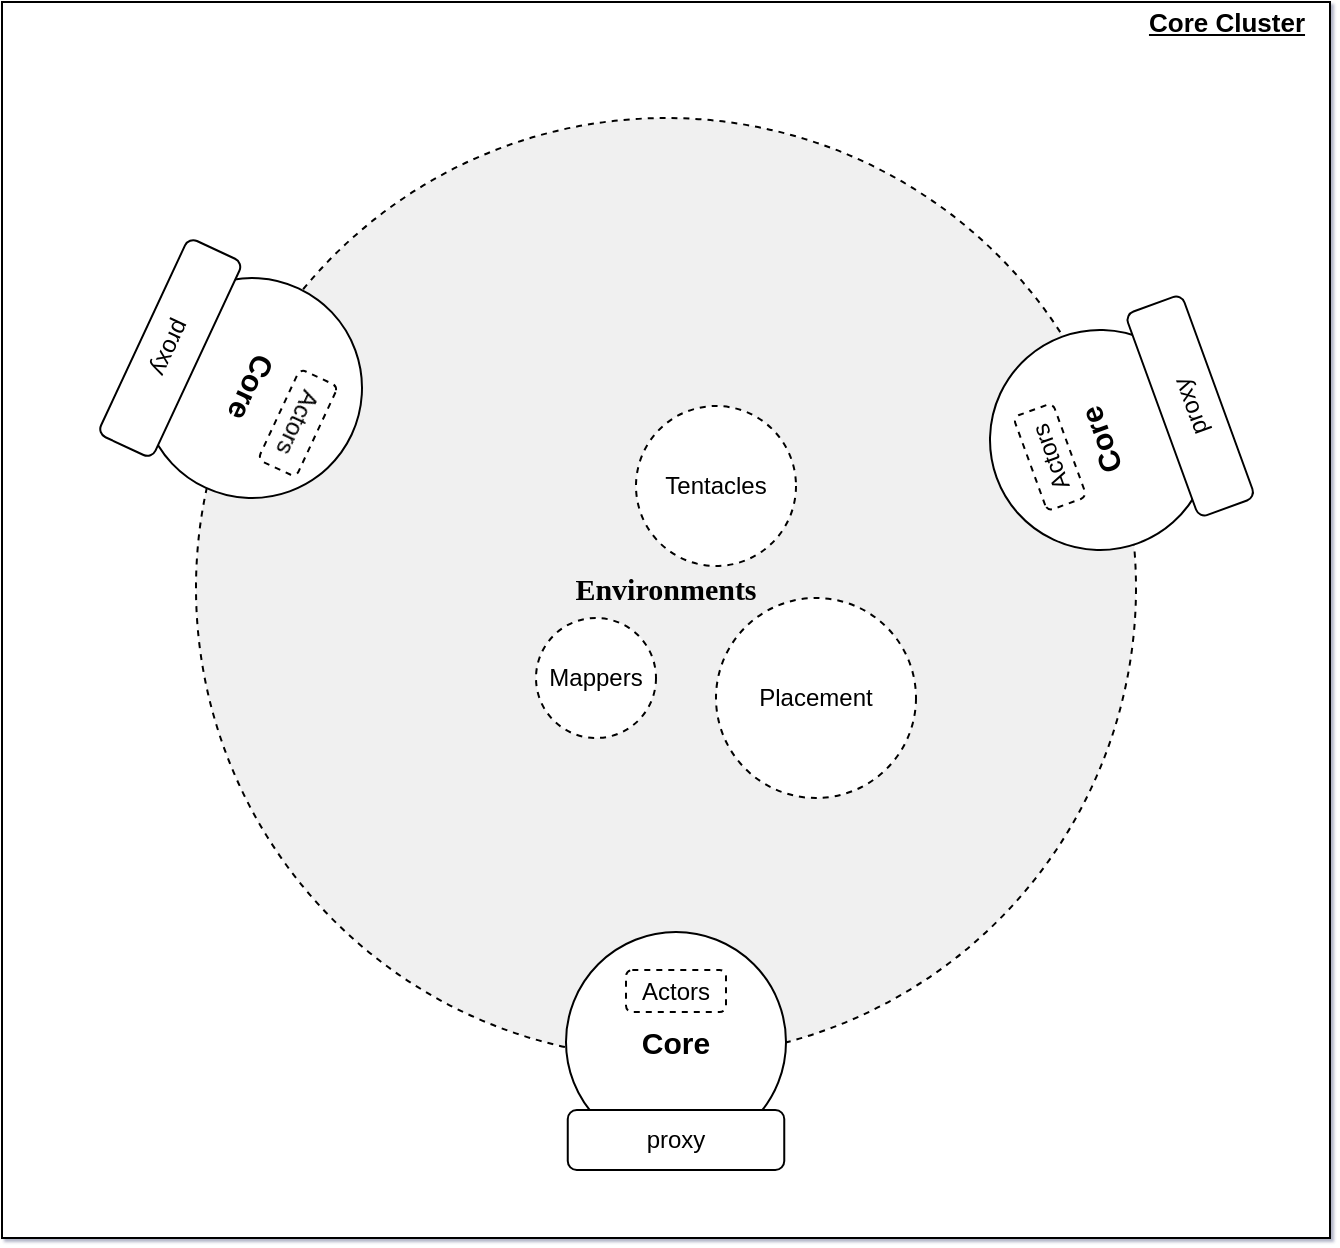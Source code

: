 <mxfile>
    <diagram id="zLo-goX1pcKXRP1L5zoE" name="Page-1">
        <mxGraphModel dx="1168" dy="476" grid="0" gridSize="10" guides="1" tooltips="1" connect="1" arrows="1" fold="1" page="1" pageScale="1" pageWidth="2339" pageHeight="3300" background="#ffffff" math="0" shadow="1">
            <root>
                <mxCell id="0"/>
                <mxCell id="1" parent="0"/>
                <mxCell id="19" value="" style="rounded=0;whiteSpace=wrap;html=1;strokeColor=#000000;fillColor=#FFFFFF;" vertex="1" parent="1">
                    <mxGeometry x="622" y="327" width="664" height="618" as="geometry"/>
                </mxCell>
                <mxCell id="2" value="&lt;pre&gt;&lt;b&gt;&lt;font style=&quot;font-size: 15px&quot; color=&quot;#000000&quot; face=&quot;Verdana&quot;&gt;Environments&lt;/font&gt;&lt;/b&gt;&lt;/pre&gt;" style="ellipse;whiteSpace=wrap;html=1;aspect=fixed;fillColor=#F0F0F0;strokeColor=#000000;dashed=1;" vertex="1" parent="1">
                    <mxGeometry x="719" y="385" width="470" height="470" as="geometry"/>
                </mxCell>
                <mxCell id="4" value="&lt;font color=&quot;#000000&quot;&gt;Tentacles&lt;/font&gt;" style="ellipse;whiteSpace=wrap;html=1;aspect=fixed;dashed=1;strokeColor=#000000;fillColor=#FFFFFF;" vertex="1" parent="1">
                    <mxGeometry x="939" y="529" width="80" height="80" as="geometry"/>
                </mxCell>
                <mxCell id="5" value="&lt;font color=&quot;#000000&quot;&gt;Mappers&lt;/font&gt;" style="ellipse;whiteSpace=wrap;html=1;aspect=fixed;dashed=1;strokeColor=#000000;fillColor=#FFFFFF;" vertex="1" parent="1">
                    <mxGeometry x="889" y="635" width="60" height="60" as="geometry"/>
                </mxCell>
                <mxCell id="8" value="&lt;font color=&quot;#000000&quot;&gt;Placement&lt;/font&gt;" style="ellipse;whiteSpace=wrap;html=1;aspect=fixed;dashed=1;strokeColor=#000000;fillColor=#FFFFFF;" vertex="1" parent="1">
                    <mxGeometry x="979" y="625" width="100" height="100" as="geometry"/>
                </mxCell>
                <mxCell id="20" value="&lt;font color=&quot;#000000&quot; size=&quot;1&quot;&gt;&lt;b style=&quot;font-size: 13px&quot;&gt;&lt;u&gt;Core Cluster&lt;/u&gt;&lt;/b&gt;&lt;/font&gt;" style="text;html=1;align=center;verticalAlign=middle;resizable=0;points=[];autosize=1;strokeColor=none;" vertex="1" parent="1">
                    <mxGeometry x="1189" y="327" width="90" height="20" as="geometry"/>
                </mxCell>
                <mxCell id="24" value="" style="group" vertex="1" connectable="0" parent="1">
                    <mxGeometry x="904" y="792" width="110" height="119" as="geometry"/>
                </mxCell>
                <mxCell id="7" value="&lt;font color=&quot;#000000&quot; size=&quot;1&quot;&gt;&lt;b style=&quot;font-size: 15px&quot;&gt;Core&lt;/b&gt;&lt;/font&gt;" style="ellipse;whiteSpace=wrap;html=1;aspect=fixed;strokeColor=#000000;fillColor=#FFFFFF;" vertex="1" parent="24">
                    <mxGeometry width="110" height="110" as="geometry"/>
                </mxCell>
                <mxCell id="9" value="&lt;span style=&quot;color: rgb(0 , 0 , 0) ; background-color: rgb(255 , 255 , 255)&quot;&gt;proxy&lt;/span&gt;" style="rounded=1;whiteSpace=wrap;html=1;strokeColor=#000000;fillColor=#FFFFFF;" vertex="1" parent="24">
                    <mxGeometry x="0.88" y="89" width="108.25" height="30" as="geometry"/>
                </mxCell>
                <mxCell id="22" value="&lt;font color=&quot;#000000&quot;&gt;Actors&lt;/font&gt;" style="rounded=1;whiteSpace=wrap;html=1;strokeColor=#000000;fillColor=#FFFFFF;dashed=1;" vertex="1" parent="24">
                    <mxGeometry x="30" y="19" width="50" height="21" as="geometry"/>
                </mxCell>
                <mxCell id="25" value="" style="group;rotation=-110;" vertex="1" connectable="0" parent="1">
                    <mxGeometry x="1119" y="485" width="110" height="119" as="geometry"/>
                </mxCell>
                <mxCell id="26" value="&lt;font color=&quot;#000000&quot; size=&quot;1&quot;&gt;&lt;b style=&quot;font-size: 15px&quot;&gt;Core&lt;/b&gt;&lt;/font&gt;" style="ellipse;whiteSpace=wrap;html=1;aspect=fixed;strokeColor=#000000;fillColor=#FFFFFF;rotation=-110;" vertex="1" parent="25">
                    <mxGeometry x="-3" y="6" width="110" height="110" as="geometry"/>
                </mxCell>
                <mxCell id="27" value="&lt;span style=&quot;color: rgb(0 , 0 , 0) ; background-color: rgb(255 , 255 , 255)&quot;&gt;proxy&lt;/span&gt;" style="rounded=1;whiteSpace=wrap;html=1;strokeColor=#000000;fillColor=#FFFFFF;rotation=-110;" vertex="1" parent="25">
                    <mxGeometry x="43" y="29" width="108.25" height="30" as="geometry"/>
                </mxCell>
                <mxCell id="28" value="&lt;font color=&quot;#000000&quot;&gt;Actors&lt;/font&gt;" style="rounded=1;whiteSpace=wrap;html=1;strokeColor=#000000;fillColor=#FFFFFF;dashed=1;rotation=-110;" vertex="1" parent="25">
                    <mxGeometry x="2" y="59" width="50" height="21" as="geometry"/>
                </mxCell>
                <mxCell id="30" value="&lt;font color=&quot;#000000&quot; size=&quot;1&quot;&gt;&lt;b style=&quot;font-size: 15px&quot;&gt;Core&lt;/b&gt;&lt;/font&gt;" style="ellipse;whiteSpace=wrap;html=1;aspect=fixed;strokeColor=#000000;fillColor=#FFFFFF;rotation=115;" vertex="1" parent="1">
                    <mxGeometry x="692" y="465" width="110" height="110" as="geometry"/>
                </mxCell>
                <mxCell id="91" value="" style="group" vertex="1" connectable="0" parent="1">
                    <mxGeometry x="669.656" y="444.607" width="120.426" height="119.988" as="geometry"/>
                </mxCell>
                <mxCell id="31" value="&lt;span style=&quot;color: rgb(0 , 0 , 0) ; background-color: rgb(255 , 255 , 255)&quot;&gt;proxy&lt;/span&gt;" style="rounded=1;whiteSpace=wrap;html=1;strokeColor=#000000;fillColor=#FFFFFF;rotation=115;" vertex="1" parent="91">
                    <mxGeometry x="-17.656" y="40.393" width="108.25" height="30" as="geometry"/>
                </mxCell>
                <mxCell id="32" value="&lt;font color=&quot;#000000&quot;&gt;Actors&lt;/font&gt;" style="rounded=1;whiteSpace=wrap;html=1;strokeColor=#000000;fillColor=#FFFFFF;dashed=1;rotation=115;" vertex="1" parent="91">
                    <mxGeometry x="75.344" y="82.393" width="50" height="21" as="geometry"/>
                </mxCell>
            </root>
        </mxGraphModel>
    </diagram>
</mxfile>